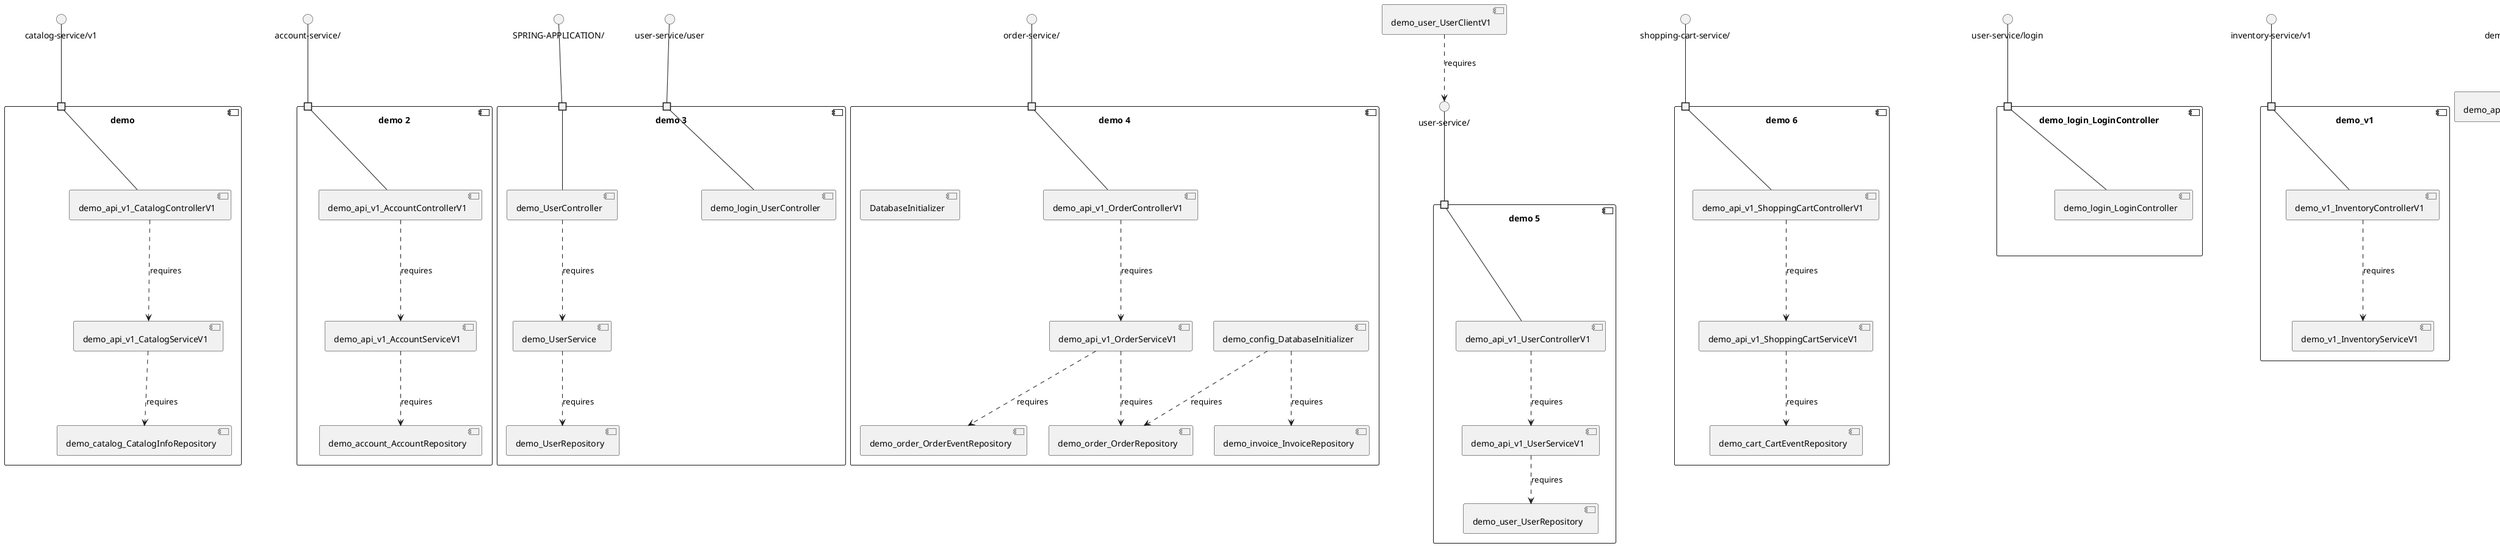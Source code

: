 @startuml
skinparam fixCircleLabelOverlapping true
skinparam componentStyle uml2
component "demo\n\n\n\n\n\n" {
[demo_catalog_CatalogInfoRepository]
[demo_api_v1_CatalogControllerV1]
[demo_api_v1_CatalogServiceV1]
portin " " as demo_requires_catalog_service_v1
[demo_api_v1_CatalogServiceV1]..>[demo_catalog_CatalogInfoRepository] : requires
[demo_api_v1_CatalogControllerV1]..>[demo_api_v1_CatalogServiceV1] : requires
"demo_requires_catalog_service_v1"--[demo_api_v1_CatalogControllerV1]
}
interface "catalog-service/v1" as interface.catalog_service_v1
interface.catalog_service_v1--"demo_requires_catalog_service_v1"
component "demo 2\n\n\n\n\n\n" {
[demo_api_v1_AccountServiceV1]
[demo_account_AccountRepository]
[demo_api_v1_AccountControllerV1]
portin " " as demo_2_requires_account_service_
[demo_api_v1_AccountControllerV1]..>[demo_api_v1_AccountServiceV1] : requires
[demo_api_v1_AccountServiceV1]..>[demo_account_AccountRepository] : requires
"demo_2_requires_account_service_"--[demo_api_v1_AccountControllerV1]
}
interface "account-service/" as interface.account_service_
interface.account_service_--"demo_2_requires_account_service_"
component "demo 3\n\n\n\n\n\n" {
[demo_UserController]
[demo_UserRepository]
[demo_login_UserController]
[demo_UserService]
portin " " as demo_3_requires_SPRING_APPLICATION_
portin " " as demo_3_requires_user_service_user
[demo_UserService]..>[demo_UserRepository] : requires
[demo_UserController]..>[demo_UserService] : requires
"demo_3_requires_SPRING_APPLICATION_"--[demo_UserController]
"demo_3_requires_user_service_user"--[demo_login_UserController]
}
interface "SPRING-APPLICATION/" as interface.SPRING_APPLICATION_
interface.SPRING_APPLICATION_--"demo_3_requires_SPRING_APPLICATION_"
interface "user-service/user" as interface.user_service_user
interface.user_service_user--"demo_3_requires_user_service_user"
component "demo 4\n\n\n\n\n\n" {
[demo_config_DatabaseInitializer]
[demo_api_v1_OrderServiceV1]
[demo_invoice_InvoiceRepository]
[demo_order_OrderEventRepository]
[demo_order_OrderRepository]
[demo_api_v1_OrderControllerV1]
[DatabaseInitializer]
portin " " as demo_4_requires_order_service_
[demo_config_DatabaseInitializer]..>[demo_order_OrderRepository] : requires
[demo_api_v1_OrderServiceV1]..>[demo_order_OrderEventRepository] : requires
[demo_api_v1_OrderServiceV1]..>[demo_order_OrderRepository] : requires
[demo_api_v1_OrderControllerV1]..>[demo_api_v1_OrderServiceV1] : requires
[demo_config_DatabaseInitializer]..>[demo_invoice_InvoiceRepository] : requires
"demo_4_requires_order_service_"--[demo_api_v1_OrderControllerV1]
}
interface "order-service/" as interface.order_service_
interface.order_service_--"demo_4_requires_order_service_"
component "demo 5\n\n\n\n\n\n" {
[demo_user_UserRepository]
[demo_api_v1_UserControllerV1]
[demo_api_v1_UserServiceV1]
portin " " as demo_5_requires_user_service_
[demo_api_v1_UserServiceV1]..>[demo_user_UserRepository] : requires
[demo_api_v1_UserControllerV1]..>[demo_api_v1_UserServiceV1] : requires
"demo_5_requires_user_service_"--[demo_api_v1_UserControllerV1]
}
interface "user-service/" as interface.user_service_
interface.user_service_--"demo_5_requires_user_service_"
component "demo 6\n\n\n\n\n\n" {
[demo_api_v1_ShoppingCartControllerV1]
[demo_cart_CartEventRepository]
[demo_api_v1_ShoppingCartServiceV1]
portin " " as demo_6_requires_shopping_cart_service_
[demo_api_v1_ShoppingCartControllerV1]..>[demo_api_v1_ShoppingCartServiceV1] : requires
[demo_api_v1_ShoppingCartServiceV1]..>[demo_cart_CartEventRepository] : requires
"demo_6_requires_shopping_cart_service_"--[demo_api_v1_ShoppingCartControllerV1]
}
interface "shopping-cart-service/" as interface.shopping_cart_service_
interface.shopping_cart_service_--"demo_6_requires_shopping_cart_service_"
component "demo_login_LoginController\n\n\n\n\n\n" {
[demo_login_LoginController]
portin " " as demo_login_LoginController_requires_user_service_login
"demo_login_LoginController_requires_user_service_login"--[demo_login_LoginController]
}
interface "user-service/login" as interface.user_service_login
interface.user_service_login--"demo_login_LoginController_requires_user_service_login"
component "demo_v1\n\n\n\n\n\n" {
[demo_v1_InventoryServiceV1]
[demo_v1_InventoryControllerV1]
portin " " as demo_v1_requires_inventory_service_v1
[demo_v1_InventoryControllerV1]..>[demo_v1_InventoryServiceV1] : requires
"demo_v1_requires_inventory_service_v1"--[demo_v1_InventoryControllerV1]
}
interface "inventory-service/v1" as interface.inventory_service_v1
interface.inventory_service_v1--"demo_v1_requires_inventory_service_v1"
interface "demo_api_v1_OAuth2RestTemplate$2" as interface.demo_api_v1_OAuth2RestTemplate_2
interface.demo_api_v1_OAuth2RestTemplate_2--[demo_api_v1_OAuth2RestTemplate_2_Provider]
interface "demo_api_v1_OAuth2RestTemplate$3" as interface.demo_api_v1_OAuth2RestTemplate_3
interface.demo_api_v1_OAuth2RestTemplate_3--[demo_api_v1_OAuth2RestTemplate_3_Provider]
interface "demo_api_v1_OAuth2RestTemplate" as interface.demo_api_v1_OAuth2RestTemplate
interface.demo_api_v1_OAuth2RestTemplate--[demo_api_v1_OAuth2RestTemplate_Provider]
interface "demo_api_v1_RestTemplate$2" as interface.demo_api_v1_RestTemplate_2
interface.demo_api_v1_RestTemplate_2--[demo_api_v1_RestTemplate_2_Provider]
interface "demo_api_v1_RestTemplate" as interface.demo_api_v1_RestTemplate
interface.demo_api_v1_RestTemplate--[demo_api_v1_RestTemplate_Provider]
interface "demo_inventory_InventoryRepository" as interface.demo_inventory_InventoryRepository
interface.demo_inventory_InventoryRepository--[demo_inventory_InventoryRepository_Provider]
interface "demo_login_AuthenticationManager" as interface.demo_login_AuthenticationManager
interface.demo_login_AuthenticationManager--[demo_login_AuthenticationManager_Provider]
interface "demo_login_ClientDetailsService" as interface.demo_login_ClientDetailsService
interface.demo_login_ClientDetailsService--[demo_login_ClientDetailsService_Provider]
interface "demo_login_HttpSessionSecurityContextRepository" as interface.demo_login_HttpSessionSecurityContextRepository
interface.demo_login_HttpSessionSecurityContextRepository--[demo_login_HttpSessionSecurityContextRepository_Provider]
interface "demo_product_ProductRepository" as interface.demo_product_ProductRepository
interface.demo_product_ProductRepository--[demo_product_ProductRepository_Provider]
interface "user-service/" as interface.user_service_
[demo_user_UserClientV1]..>interface.user_service_ : requires
interface "demo_v1_Session" as interface.demo_v1_Session
interface.demo_v1_Session--[demo_v1_Session_Provider]

@enduml
